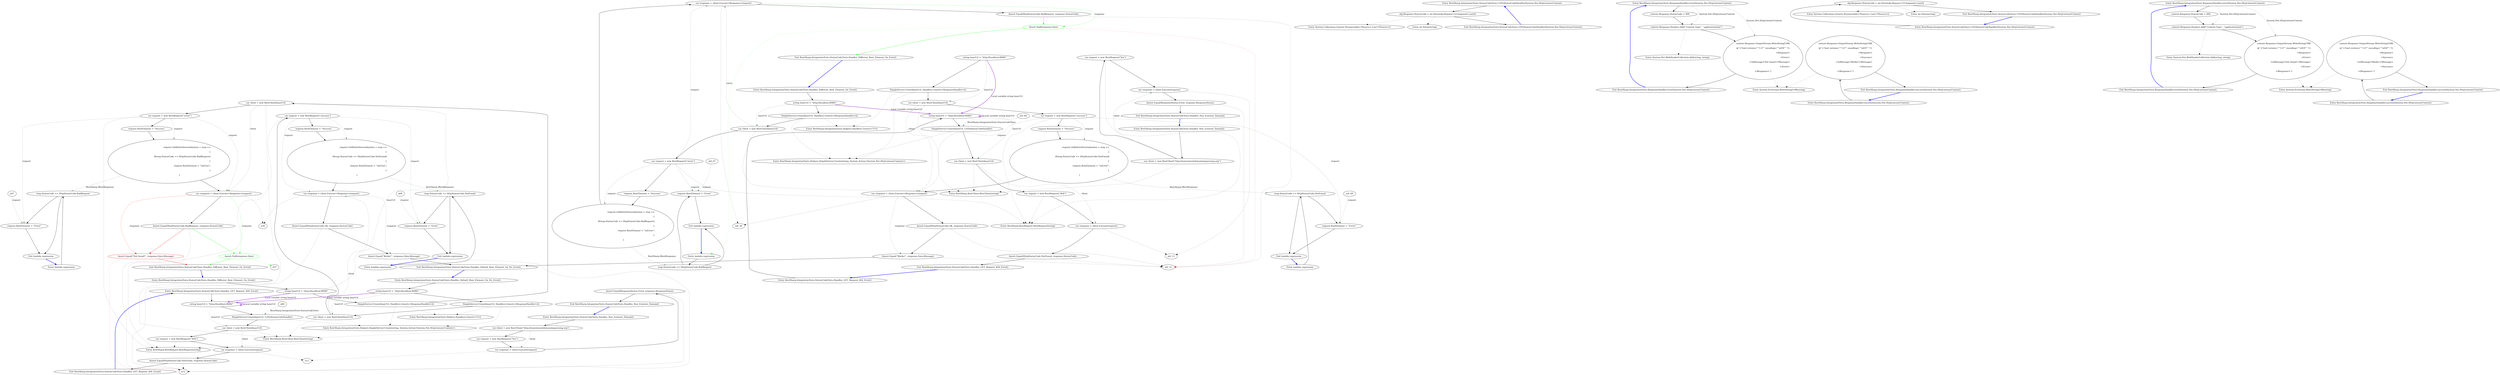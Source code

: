 digraph  {
n0 [label="Entry RestSharp.IntegrationTests.StatusCodeTests.Handles_GET_Request_404_Error()", span="10-10", cluster="RestSharp.IntegrationTests.StatusCodeTests.Handles_GET_Request_404_Error()"];
n1 [label="string baseUrl = ''http://localhost:8080/''", span="12-12", cluster="RestSharp.IntegrationTests.StatusCodeTests.Handles_GET_Request_404_Error()"];
n2 [label="SimpleServer.Create(baseUrl, UrlToStatusCodeHandler)", span="13-13", cluster="RestSharp.IntegrationTests.StatusCodeTests.Handles_GET_Request_404_Error()"];
n3 [label="var client = new RestClient(baseUrl)", span="15-15", cluster="RestSharp.IntegrationTests.StatusCodeTests.Handles_GET_Request_404_Error()"];
n8 [label="Entry RestSharp.IntegrationTests.Helpers.SimpleServer.Create(string, System.Action<System.Net.HttpListenerContext>)", span="12-12", cluster="RestSharp.IntegrationTests.Helpers.SimpleServer.Create(string, System.Action<System.Net.HttpListenerContext>)"];
n4 [label="var request = new RestRequest(''404'')", span="16-16", cluster="RestSharp.IntegrationTests.StatusCodeTests.Handles_GET_Request_404_Error()"];
n5 [label="var response = client.Execute(request)", span="17-17", cluster="RestSharp.IntegrationTests.StatusCodeTests.Handles_GET_Request_404_Error()"];
n9 [label="Entry RestSharp.RestClient.RestClient(string)", span="66-66", cluster="RestSharp.RestClient.RestClient(string)"];
n10 [label="Entry RestSharp.RestRequest.RestRequest(string)", span="80-80", cluster="RestSharp.RestRequest.RestRequest(string)"];
n6 [label="Assert.Equal(HttpStatusCode.NotFound, response.StatusCode)", span="19-19", cluster="RestSharp.IntegrationTests.StatusCodeTests.Handles_GET_Request_404_Error()"];
n7 [label="Exit RestSharp.IntegrationTests.StatusCodeTests.Handles_GET_Request_404_Error()", span="10-10", cluster="RestSharp.IntegrationTests.StatusCodeTests.Handles_GET_Request_404_Error()"];
n13 [label="Entry RestSharp.IntegrationTests.StatusCodeTests.UrlToStatusCodeHandler(System.Net.HttpListenerContext)", span="23-23", cluster="RestSharp.IntegrationTests.StatusCodeTests.UrlToStatusCodeHandler(System.Net.HttpListenerContext)"];
n14 [label="obj.Response.StatusCode = int.Parse(obj.Request.Url.Segments.Last())", span="25-25", cluster="RestSharp.IntegrationTests.StatusCodeTests.UrlToStatusCodeHandler(System.Net.HttpListenerContext)"];
n15 [label="Exit RestSharp.IntegrationTests.StatusCodeTests.UrlToStatusCodeHandler(System.Net.HttpListenerContext)", span="23-23", cluster="RestSharp.IntegrationTests.StatusCodeTests.UrlToStatusCodeHandler(System.Net.HttpListenerContext)"];
n16 [label="Entry System.Collections.Generic.IEnumerable<TSource>.Last<TSource>()", span="0-0", cluster="System.Collections.Generic.IEnumerable<TSource>.Last<TSource>()"];
n17 [label="Entry int.Parse(string)", span="0-0", cluster="int.Parse(string)"];
n18 [label="Entry RestSharp.IntegrationTests.StatusCodeTests.Handles_Non_Existent_Domain()", span="33-33", cluster="RestSharp.IntegrationTests.StatusCodeTests.Handles_Non_Existent_Domain()"];
n19 [label="var client = new RestClient(''http://nonexistantdomainimguessing.org'')", span="35-35", cluster="RestSharp.IntegrationTests.StatusCodeTests.Handles_Non_Existent_Domain()"];
n20 [label="var request = new RestRequest(''foo'')", span="36-36", cluster="RestSharp.IntegrationTests.StatusCodeTests.Handles_Non_Existent_Domain()"];
n21 [label="var response = client.Execute(request)", span="37-37", cluster="RestSharp.IntegrationTests.StatusCodeTests.Handles_Non_Existent_Domain()"];
n22 [label="Assert.Equal(ResponseStatus.Error, response.ResponseStatus)", span="38-38", cluster="RestSharp.IntegrationTests.StatusCodeTests.Handles_Non_Existent_Domain()"];
n23 [label="Exit RestSharp.IntegrationTests.StatusCodeTests.Handles_Non_Existent_Domain()", span="33-33", cluster="RestSharp.IntegrationTests.StatusCodeTests.Handles_Non_Existent_Domain()"];
n24 [label="Entry RestSharp.IntegrationTests.StatusCodeTests.Handles_Different_Root_Element_On_Error()", span="42-42", cluster="RestSharp.IntegrationTests.StatusCodeTests.Handles_Different_Root_Element_On_Error()"];
n25 [label="string baseUrl = ''http://localhost:8080/''", span="44-44", cluster="RestSharp.IntegrationTests.StatusCodeTests.Handles_Different_Root_Element_On_Error()"];
n26 [label="SimpleServer.Create(baseUrl, Handlers.Generic<ResponseHandler>())", span="45-45", cluster="RestSharp.IntegrationTests.StatusCodeTests.Handles_Different_Root_Element_On_Error()"];
n27 [label="var client = new RestClient(baseUrl)", span="47-47", cluster="RestSharp.IntegrationTests.StatusCodeTests.Handles_Different_Root_Element_On_Error()"];
n35 [label="Entry RestSharp.IntegrationTests.Helpers.Handlers.Generic<T>()", span="56-56", cluster="RestSharp.IntegrationTests.Helpers.Handlers.Generic<T>()"];
n28 [label="var request = new RestRequest(''error'')", span="48-48", cluster="RestSharp.IntegrationTests.StatusCodeTests.Handles_Different_Root_Element_On_Error()"];
n31 [label="var response = client.Execute<Response>(request)", span="58-58", cluster="RestSharp.IntegrationTests.StatusCodeTests.Handles_Different_Root_Element_On_Error()"];
n29 [label="request.RootElement = ''Success''", span="49-49", cluster="RestSharp.IntegrationTests.StatusCodeTests.Handles_Different_Root_Element_On_Error()"];
n30 [label="request.OnBeforeDeserialization = resp =>\r\n				{\r\n					if(resp.StatusCode == HttpStatusCode.BadRequest)\r\n					{\r\n						request.RootElement = ''\\nError'';\r\n					}\r\n				}", span="50-56", cluster="RestSharp.IntegrationTests.StatusCodeTests.Handles_Different_Root_Element_On_Error()"];
n39 [label="request.RootElement = ''Error''", span="54-54", cluster="lambda expression"];
n38 [label="resp.StatusCode == HttpStatusCode.BadRequest", span="52-52", cluster="lambda expression"];
n32 [label="Assert.Equal(HttpStatusCode.BadRequest, response.StatusCode)", span="60-60", cluster="RestSharp.IntegrationTests.StatusCodeTests.Handles_Different_Root_Element_On_Error()"];
n33 [color=red, community=0, label="Assert.Equal(''Not found!'', response.Data.Message)", span="61-61", cluster="RestSharp.IntegrationTests.StatusCodeTests.Handles_Different_Root_Element_On_Error()"];
d33 [color=green, community=0, label="Assert.Null(response.Data)", span="61-61", cluster="RestSharp.IntegrationTests.StatusCodeTests.Handles_Different_Root_Element_On_Error()"];
n34 [label="Exit RestSharp.IntegrationTests.StatusCodeTests.Handles_Different_Root_Element_On_Error()", span="42-42", cluster="RestSharp.IntegrationTests.StatusCodeTests.Handles_Different_Root_Element_On_Error()"];
n37 [label="Entry lambda expression", span="50-56", cluster="lambda expression"];
n40 [label="Exit lambda expression", span="50-56", cluster="lambda expression"];
n41 [label="Entry RestSharp.IntegrationTests.StatusCodeTests.Handles_Default_Root_Element_On_No_Error()", span="66-66", cluster="RestSharp.IntegrationTests.StatusCodeTests.Handles_Default_Root_Element_On_No_Error()"];
n42 [label="string baseUrl = ''http://localhost:8080/''", span="68-68", cluster="RestSharp.IntegrationTests.StatusCodeTests.Handles_Default_Root_Element_On_No_Error()"];
n43 [label="SimpleServer.Create(baseUrl, Handlers.Generic<ResponseHandler>())", span="69-69", cluster="RestSharp.IntegrationTests.StatusCodeTests.Handles_Default_Root_Element_On_No_Error()"];
n44 [label="var client = new RestClient(baseUrl)", span="71-71", cluster="RestSharp.IntegrationTests.StatusCodeTests.Handles_Default_Root_Element_On_No_Error()"];
n45 [label="var request = new RestRequest(''success'')", span="72-72", cluster="RestSharp.IntegrationTests.StatusCodeTests.Handles_Default_Root_Element_On_No_Error()"];
n48 [label="var response = client.Execute<Response>(request)", span="82-82", cluster="RestSharp.IntegrationTests.StatusCodeTests.Handles_Default_Root_Element_On_No_Error()"];
n46 [label="request.RootElement = ''Success''", span="73-73", cluster="RestSharp.IntegrationTests.StatusCodeTests.Handles_Default_Root_Element_On_No_Error()"];
n47 [label="request.OnBeforeDeserialization = resp =>\r\n				{\r\n					if(resp.StatusCode == HttpStatusCode.NotFound)\r\n					{\r\n						request.RootElement = ''\\nError'';\r\n					}\r\n				}", span="74-80", cluster="RestSharp.IntegrationTests.StatusCodeTests.Handles_Default_Root_Element_On_No_Error()"];
n54 [label="request.RootElement = ''Error''", span="78-78", cluster="lambda expression"];
n53 [label="resp.StatusCode == HttpStatusCode.NotFound", span="76-76", cluster="lambda expression"];
n49 [label="Assert.Equal(HttpStatusCode.OK, response.StatusCode)", span="84-84", cluster="RestSharp.IntegrationTests.StatusCodeTests.Handles_Default_Root_Element_On_No_Error()"];
n50 [label="Assert.Equal(''Works!'', response.Data.Message)", span="85-85", cluster="RestSharp.IntegrationTests.StatusCodeTests.Handles_Default_Root_Element_On_No_Error()"];
n51 [label="Exit RestSharp.IntegrationTests.StatusCodeTests.Handles_Default_Root_Element_On_No_Error()", span="66-66", cluster="RestSharp.IntegrationTests.StatusCodeTests.Handles_Default_Root_Element_On_No_Error()"];
n52 [label="Entry lambda expression", span="74-80", cluster="lambda expression"];
n55 [label="Exit lambda expression", span="74-80", cluster="lambda expression"];
n56 [label="Entry RestSharp.IntegrationTests.ResponseHandler.error(System.Net.HttpListenerContext)", span="92-92", cluster="RestSharp.IntegrationTests.ResponseHandler.error(System.Net.HttpListenerContext)"];
n57 [label="context.Response.StatusCode = 400", span="94-94", cluster="RestSharp.IntegrationTests.ResponseHandler.error(System.Net.HttpListenerContext)"];
n58 [label="context.Response.Headers.Add(''Content-Type'', ''application/xml'')", span="95-95", cluster="RestSharp.IntegrationTests.ResponseHandler.error(System.Net.HttpListenerContext)"];
n59 [label="context.Response.OutputStream.WriteStringUtf8(\r\n@''<?xml version=''''1.0'''' encoding=''''utf-8'''' ?>\r\n<Response>\r\n	<Error>\r\n		<\\nMessage>Not found!</Message>\r\n	</Error>\r\n</Response>'')", span="96-102", cluster="RestSharp.IntegrationTests.ResponseHandler.error(System.Net.HttpListenerContext)"];
n61 [label="Entry System.Net.WebHeaderCollection.Add(string, string)", span="0-0", cluster="System.Net.WebHeaderCollection.Add(string, string)"];
n60 [label="Exit RestSharp.IntegrationTests.ResponseHandler.error(System.Net.HttpListenerContext)", span="92-92", cluster="RestSharp.IntegrationTests.ResponseHandler.error(System.Net.HttpListenerContext)"];
n62 [label="Entry System.IO.Stream.WriteStringUtf8(string)", span="7-7", cluster="System.IO.Stream.WriteStringUtf8(string)"];
n63 [label="Entry RestSharp.IntegrationTests.ResponseHandler.success(System.Net.HttpListenerContext)", span="104-104", cluster="RestSharp.IntegrationTests.ResponseHandler.success(System.Net.HttpListenerContext)"];
n64 [label="context.Response.OutputStream.WriteStringUtf8(\r\n@''<?xml version=''''1.0'''' encoding=''''utf-8'''' ?>\r\n<Response>\r\n	<Success>\r\n		<\\nMessage>Works!</Message>\r\n	</Success>\r\n</Response>'')", span="106-112", cluster="RestSharp.IntegrationTests.ResponseHandler.success(System.Net.HttpListenerContext)"];
n65 [label="Exit RestSharp.IntegrationTests.ResponseHandler.success(System.Net.HttpListenerContext)", span="104-104", cluster="RestSharp.IntegrationTests.ResponseHandler.success(System.Net.HttpListenerContext)"];
m0_42 [label="string baseUrl = ''http://localhost:8080/''", span="68-68", cluster="RestSharp.IntegrationTests.StatusCodeTests.Handles_Default_Root_Element_On_No_Error()", file="StatusCodeTests.cs"];
m0_43 [label="SimpleServer.Create(baseUrl, Handlers.Generic<ResponseHandler>())", span="69-69", cluster="RestSharp.IntegrationTests.StatusCodeTests.Handles_Default_Root_Element_On_No_Error()", file="StatusCodeTests.cs"];
m0_44 [label="var client = new RestClient(baseUrl)", span="71-71", cluster="RestSharp.IntegrationTests.StatusCodeTests.Handles_Default_Root_Element_On_No_Error()", file="StatusCodeTests.cs"];
m0_45 [label="var request = new RestRequest(''success'')", span="72-72", cluster="RestSharp.IntegrationTests.StatusCodeTests.Handles_Default_Root_Element_On_No_Error()", file="StatusCodeTests.cs"];
m0_48 [label="var response = client.Execute<Response>(request)", span="82-82", cluster="RestSharp.IntegrationTests.StatusCodeTests.Handles_Default_Root_Element_On_No_Error()", file="StatusCodeTests.cs"];
m0_46 [label="request.RootElement = ''Success''", span="73-73", cluster="RestSharp.IntegrationTests.StatusCodeTests.Handles_Default_Root_Element_On_No_Error()", file="StatusCodeTests.cs"];
m0_47 [label="request.OnBeforeDeserialization = resp =>\r\n				{\r\n					if(resp.StatusCode == HttpStatusCode.NotFound)\r\n					{\r\n						request.RootElement = ''\\nError'';\r\n					}\r\n				}", span="74-80", cluster="RestSharp.IntegrationTests.StatusCodeTests.Handles_Default_Root_Element_On_No_Error()", file="StatusCodeTests.cs"];
m0_49 [label="Assert.Equal(HttpStatusCode.OK, response.StatusCode)", span="84-84", cluster="RestSharp.IntegrationTests.StatusCodeTests.Handles_Default_Root_Element_On_No_Error()", file="StatusCodeTests.cs"];
m0_50 [label="Assert.Equal(''Works!'', response.Data.Message)", span="85-85", cluster="RestSharp.IntegrationTests.StatusCodeTests.Handles_Default_Root_Element_On_No_Error()", file="StatusCodeTests.cs"];
m0_16 [label="Entry System.Collections.Generic.IEnumerable<TSource>.Last<TSource>()", span="0-0", cluster="System.Collections.Generic.IEnumerable<TSource>.Last<TSource>()", file="StatusCodeTests.cs"];
m0_17 [label="Entry int.Parse(string)", span="0-0", cluster="int.Parse(string)", file="StatusCodeTests.cs"];
m0_35 [label="Entry RestSharp.IntegrationTests.Helpers.Handlers.Generic<T>()", span="56-56", cluster="RestSharp.IntegrationTests.Helpers.Handlers.Generic<T>()", file="StatusCodeTests.cs"];
m0_8 [label="Entry RestSharp.IntegrationTests.Helpers.SimpleServer.Create(string, System.Action<System.Net.HttpListenerContext>)", span="12-12", cluster="RestSharp.IntegrationTests.Helpers.SimpleServer.Create(string, System.Action<System.Net.HttpListenerContext>)", file="StatusCodeTests.cs"];
m0_18 [label="Entry RestSharp.IntegrationTests.StatusCodeTests.Handles_Non_Existent_Domain()", span="33-33", cluster="RestSharp.IntegrationTests.StatusCodeTests.Handles_Non_Existent_Domain()", file="StatusCodeTests.cs"];
m0_19 [label="var client = new RestClient(''http://nonexistantdomainimguessing.org'')", span="35-35", cluster="RestSharp.IntegrationTests.StatusCodeTests.Handles_Non_Existent_Domain()", file="StatusCodeTests.cs"];
m0_20 [label="var request = new RestRequest(''foo'')", span="36-36", cluster="RestSharp.IntegrationTests.StatusCodeTests.Handles_Non_Existent_Domain()", file="StatusCodeTests.cs"];
m0_21 [label="var response = client.Execute(request)", span="37-37", cluster="RestSharp.IntegrationTests.StatusCodeTests.Handles_Non_Existent_Domain()", file="StatusCodeTests.cs"];
m0_22 [label="Assert.Equal(ResponseStatus.Error, response.ResponseStatus)", span="38-38", cluster="RestSharp.IntegrationTests.StatusCodeTests.Handles_Non_Existent_Domain()", file="StatusCodeTests.cs"];
m0_23 [label="Exit RestSharp.IntegrationTests.StatusCodeTests.Handles_Non_Existent_Domain()", span="33-33", cluster="RestSharp.IntegrationTests.StatusCodeTests.Handles_Non_Existent_Domain()", file="StatusCodeTests.cs"];
m0_24 [label="Entry RestSharp.IntegrationTests.StatusCodeTests.Handles_Different_Root_Element_On_Error()", span="42-42", cluster="RestSharp.IntegrationTests.StatusCodeTests.Handles_Different_Root_Element_On_Error()", file="StatusCodeTests.cs"];
m0_25 [label="string baseUrl = ''http://localhost:8080/''", span="44-44", cluster="RestSharp.IntegrationTests.StatusCodeTests.Handles_Different_Root_Element_On_Error()", file="StatusCodeTests.cs"];
m0_26 [label="SimpleServer.Create(baseUrl, Handlers.Generic<ResponseHandler>())", span="45-45", cluster="RestSharp.IntegrationTests.StatusCodeTests.Handles_Different_Root_Element_On_Error()", file="StatusCodeTests.cs"];
m0_27 [label="var client = new RestClient(baseUrl)", span="47-47", cluster="RestSharp.IntegrationTests.StatusCodeTests.Handles_Different_Root_Element_On_Error()", file="StatusCodeTests.cs"];
m0_28 [label="var request = new RestRequest(''error'')", span="48-48", cluster="RestSharp.IntegrationTests.StatusCodeTests.Handles_Different_Root_Element_On_Error()", file="StatusCodeTests.cs"];
m0_31 [label="var response = client.Execute<Response>(request)", span="58-58", cluster="RestSharp.IntegrationTests.StatusCodeTests.Handles_Different_Root_Element_On_Error()", file="StatusCodeTests.cs"];
m0_29 [label="request.RootElement = ''Success''", span="49-49", cluster="RestSharp.IntegrationTests.StatusCodeTests.Handles_Different_Root_Element_On_Error()", file="StatusCodeTests.cs"];
m0_30 [label="request.OnBeforeDeserialization = resp =>\r\n				{\r\n					if(resp.StatusCode == HttpStatusCode.BadRequest)\r\n					{\r\n						request.RootElement = ''\\nError'';\r\n					}\r\n				}", span="50-56", cluster="RestSharp.IntegrationTests.StatusCodeTests.Handles_Different_Root_Element_On_Error()", file="StatusCodeTests.cs"];
m0_32 [label="Assert.Equal(HttpStatusCode.BadRequest, response.StatusCode)", span="60-60", cluster="RestSharp.IntegrationTests.StatusCodeTests.Handles_Different_Root_Element_On_Error()", file="StatusCodeTests.cs"];
m0_33 [color=green, community=0, label="Assert.Null(response.Data)", span="61-61", cluster="RestSharp.IntegrationTests.StatusCodeTests.Handles_Different_Root_Element_On_Error()", file="StatusCodeTests.cs"];
m0_34 [label="Exit RestSharp.IntegrationTests.StatusCodeTests.Handles_Different_Root_Element_On_Error()", span="42-42", cluster="RestSharp.IntegrationTests.StatusCodeTests.Handles_Different_Root_Element_On_Error()", file="StatusCodeTests.cs"];
m0_56 [label="Entry RestSharp.IntegrationTests.ResponseHandler.error(System.Net.HttpListenerContext)", span="92-92", cluster="RestSharp.IntegrationTests.ResponseHandler.error(System.Net.HttpListenerContext)", file="StatusCodeTests.cs"];
m0_57 [label="context.Response.StatusCode = 400", span="94-94", cluster="RestSharp.IntegrationTests.ResponseHandler.error(System.Net.HttpListenerContext)", file="StatusCodeTests.cs"];
m0_58 [label="context.Response.Headers.Add(''Content-Type'', ''application/xml'')", span="95-95", cluster="RestSharp.IntegrationTests.ResponseHandler.error(System.Net.HttpListenerContext)", file="StatusCodeTests.cs"];
m0_59 [label="context.Response.OutputStream.WriteStringUtf8(\r\n@''<?xml version=''''1.0'''' encoding=''''utf-8'''' ?>\r\n<Response>\r\n	<Error>\r\n		<\\nMessage>Not found!</Message>\r\n	</Error>\r\n</Response>'')", span="96-102", cluster="RestSharp.IntegrationTests.ResponseHandler.error(System.Net.HttpListenerContext)", file="StatusCodeTests.cs"];
m0_60 [label="Exit RestSharp.IntegrationTests.ResponseHandler.error(System.Net.HttpListenerContext)", span="92-92", cluster="RestSharp.IntegrationTests.ResponseHandler.error(System.Net.HttpListenerContext)", file="StatusCodeTests.cs"];
m0_62 [label="Entry System.IO.Stream.WriteStringUtf8(string)", span="7-7", cluster="System.IO.Stream.WriteStringUtf8(string)", file="StatusCodeTests.cs"];
m0_10 [label="Entry RestSharp.RestRequest.RestRequest(string)", span="80-80", cluster="RestSharp.RestRequest.RestRequest(string)", file="StatusCodeTests.cs"];
m0_61 [label="Entry System.Net.WebHeaderCollection.Add(string, string)", span="0-0", cluster="System.Net.WebHeaderCollection.Add(string, string)", file="StatusCodeTests.cs"];
m0_0 [label="Entry RestSharp.IntegrationTests.StatusCodeTests.Handles_GET_Request_404_Error()", span="10-10", cluster="RestSharp.IntegrationTests.StatusCodeTests.Handles_GET_Request_404_Error()", file="StatusCodeTests.cs"];
m0_1 [label="string baseUrl = ''http://localhost:8080/''", span="12-12", cluster="RestSharp.IntegrationTests.StatusCodeTests.Handles_GET_Request_404_Error()", file="StatusCodeTests.cs"];
m0_2 [label="SimpleServer.Create(baseUrl, UrlToStatusCodeHandler)", span="13-13", cluster="RestSharp.IntegrationTests.StatusCodeTests.Handles_GET_Request_404_Error()", file="StatusCodeTests.cs"];
m0_3 [label="var client = new RestClient(baseUrl)", span="15-15", cluster="RestSharp.IntegrationTests.StatusCodeTests.Handles_GET_Request_404_Error()", file="StatusCodeTests.cs"];
m0_4 [label="var request = new RestRequest(''404'')", span="16-16", cluster="RestSharp.IntegrationTests.StatusCodeTests.Handles_GET_Request_404_Error()", file="StatusCodeTests.cs"];
m0_5 [label="var response = client.Execute(request)", span="17-17", cluster="RestSharp.IntegrationTests.StatusCodeTests.Handles_GET_Request_404_Error()", file="StatusCodeTests.cs"];
m0_6 [label="Assert.Equal(HttpStatusCode.NotFound, response.StatusCode)", span="19-19", cluster="RestSharp.IntegrationTests.StatusCodeTests.Handles_GET_Request_404_Error()", file="StatusCodeTests.cs"];
m0_7 [label="Exit RestSharp.IntegrationTests.StatusCodeTests.Handles_GET_Request_404_Error()", span="10-10", cluster="RestSharp.IntegrationTests.StatusCodeTests.Handles_GET_Request_404_Error()", file="StatusCodeTests.cs"];
m0_63 [label="Entry RestSharp.IntegrationTests.ResponseHandler.success(System.Net.HttpListenerContext)", span="104-104", cluster="RestSharp.IntegrationTests.ResponseHandler.success(System.Net.HttpListenerContext)", file="StatusCodeTests.cs"];
m0_64 [label="context.Response.OutputStream.WriteStringUtf8(\r\n@''<?xml version=''''1.0'''' encoding=''''utf-8'''' ?>\r\n<Response>\r\n	<Success>\r\n		<\\nMessage>Works!</Message>\r\n	</Success>\r\n</Response>'')", span="106-112", cluster="RestSharp.IntegrationTests.ResponseHandler.success(System.Net.HttpListenerContext)", file="StatusCodeTests.cs"];
m0_65 [label="Exit RestSharp.IntegrationTests.ResponseHandler.success(System.Net.HttpListenerContext)", span="104-104", cluster="RestSharp.IntegrationTests.ResponseHandler.success(System.Net.HttpListenerContext)", file="StatusCodeTests.cs"];
m0_13 [label="Entry RestSharp.IntegrationTests.StatusCodeTests.UrlToStatusCodeHandler(System.Net.HttpListenerContext)", span="23-23", cluster="RestSharp.IntegrationTests.StatusCodeTests.UrlToStatusCodeHandler(System.Net.HttpListenerContext)", file="StatusCodeTests.cs"];
m0_14 [label="obj.Response.StatusCode = int.Parse(obj.Request.Url.Segments.Last())", span="25-25", cluster="RestSharp.IntegrationTests.StatusCodeTests.UrlToStatusCodeHandler(System.Net.HttpListenerContext)", file="StatusCodeTests.cs"];
m0_15 [label="Exit RestSharp.IntegrationTests.StatusCodeTests.UrlToStatusCodeHandler(System.Net.HttpListenerContext)", span="23-23", cluster="RestSharp.IntegrationTests.StatusCodeTests.UrlToStatusCodeHandler(System.Net.HttpListenerContext)", file="StatusCodeTests.cs"];
m0_52 [label="Entry lambda expression", span="74-80", cluster="lambda expression", file="StatusCodeTests.cs"];
m0_39 [label="request.RootElement = ''Error''", span="54-54", cluster="lambda expression", file="StatusCodeTests.cs"];
m0_38 [label="resp.StatusCode == HttpStatusCode.BadRequest", span="52-52", cluster="lambda expression", file="StatusCodeTests.cs"];
m0_37 [label="Entry lambda expression", span="50-56", cluster="lambda expression", file="StatusCodeTests.cs"];
m0_40 [label="Exit lambda expression", span="50-56", cluster="lambda expression", file="StatusCodeTests.cs"];
m0_54 [label="request.RootElement = ''Error''", span="78-78", cluster="lambda expression", file="StatusCodeTests.cs"];
m0_53 [label="resp.StatusCode == HttpStatusCode.NotFound", span="76-76", cluster="lambda expression", file="StatusCodeTests.cs"];
m0_55 [label="Exit lambda expression", span="74-80", cluster="lambda expression", file="StatusCodeTests.cs"];
m0_9 [label="Entry RestSharp.RestClient.RestClient(string)", span="66-66", cluster="RestSharp.RestClient.RestClient(string)", file="StatusCodeTests.cs"];
n11;
n12;
n36;
d37;
n66;
n67;
n68;
m0_36;
m0_12;
m0_11;
m0_66;
m0_67;
m0_68;
n0 -> n1  [key=0, style=solid];
n1 -> n1  [key=3, color=darkorchid, label="Local variable string baseUrl", style=bold];
n1 -> n2  [key=0, style=solid];
n1 -> n3  [key=1, color=darkseagreen4, label=baseUrl, style=dashed];
n2 -> n3  [key=0, style=solid];
n2 -> n8  [key=2, style=dotted];
n3 -> n4  [key=0, style=solid];
n3 -> n5  [key=1, color=darkseagreen4, label=client, style=dashed];
n3 -> n9  [key=2, style=dotted];
n4 -> n5  [key=0, style=solid];
n4 -> n10  [key=2, style=dotted];
n5 -> n6  [key=0, style=solid];
n5 -> n11  [key=2, style=dotted];
n6 -> n7  [key=0, style=solid];
n6 -> n12  [key=2, style=dotted];
n7 -> n0  [key=0, color=blue, style=bold];
n13 -> n14  [key=0, style=solid];
n14 -> n15  [key=0, style=solid];
n14 -> n16  [key=2, style=dotted];
n14 -> n17  [key=2, style=dotted];
n15 -> n13  [key=0, color=blue, style=bold];
n18 -> n19  [key=0, style=solid];
n19 -> n9  [key=2, style=dotted];
n19 -> n20  [key=0, style=solid];
n19 -> n21  [key=1, color=darkseagreen4, label=client, style=dashed];
n20 -> n10  [key=2, style=dotted];
n20 -> n21  [key=0, style=solid];
n21 -> n11  [key=2, style=dotted];
n21 -> n22  [key=0, style=solid];
n22 -> n12  [key=2, style=dotted];
n22 -> n23  [key=0, style=solid];
n23 -> n18  [key=0, color=blue, style=bold];
n24 -> n25  [key=0, style=solid];
n25 -> n1  [key=3, color=darkorchid, label="Local variable string baseUrl", style=bold];
n25 -> n26  [key=0, style=solid];
n25 -> n27  [key=1, color=darkseagreen4, label=baseUrl, style=dashed];
n26 -> n8  [key=2, style=dotted];
n26 -> n27  [key=0, style=solid];
n26 -> n35  [key=2, style=dotted];
n27 -> n9  [key=2, style=dotted];
n27 -> n28  [key=0, style=solid];
n27 -> n31  [key=1, color=darkseagreen4, label=client, style=dashed];
n28 -> n10  [key=2, style=dotted];
n28 -> n29  [key=0, style=solid];
n28 -> n30  [key=1, color=darkseagreen4, label=request, style=dashed];
n28 -> n31  [key=1, color=darkseagreen4, label=request, style=dashed];
n28 -> n39  [key=1, color=darkseagreen4, label=request, style=dashed];
n31 -> n32  [key=0, style=solid];
n31 -> n33  [key=1, color=red, label=response, style=dashed];
n31 -> d33  [key=1, color=green, label=response, style=dashed];
n31 -> n36  [key=2, style=dotted];
n29 -> n30  [key=0, style=solid];
n30 -> n31  [key=0, style=solid];
n30 -> n38  [key=1, color=darkseagreen4, label="RestSharp.IRestResponse", style=dashed];
n39 -> n40  [key=0, style=solid];
n38 -> n39  [key=0, style=solid];
n38 -> n40  [key=0, style=solid];
n32 -> n12  [key=2, style=dotted];
n32 -> n33  [key=0, color=red, style=solid];
n32 -> d33  [key=0, color=green, style=solid];
n33 -> n12  [key=2, color=red, style=dotted];
n33 -> n34  [key=0, color=red, style=solid];
d33 -> n34  [key=0, color=green, style=solid];
d33 -> d37  [key=2, color=green, style=dotted];
n34 -> n24  [key=0, color=blue, style=bold];
n37 -> n38  [key=0, style=solid];
n40 -> n37  [key=0, color=blue, style=bold];
n41 -> n42  [key=0, style=solid];
n42 -> n1  [key=3, color=darkorchid, label="Local variable string baseUrl", style=bold];
n42 -> n43  [key=0, style=solid];
n42 -> n44  [key=1, color=darkseagreen4, label=baseUrl, style=dashed];
n43 -> n8  [key=2, style=dotted];
n43 -> n35  [key=2, style=dotted];
n43 -> n44  [key=0, style=solid];
n44 -> n9  [key=2, style=dotted];
n44 -> n45  [key=0, style=solid];
n44 -> n48  [key=1, color=darkseagreen4, label=client, style=dashed];
n45 -> n10  [key=2, style=dotted];
n45 -> n46  [key=0, style=solid];
n45 -> n47  [key=1, color=darkseagreen4, label=request, style=dashed];
n45 -> n48  [key=1, color=darkseagreen4, label=request, style=dashed];
n45 -> n54  [key=1, color=darkseagreen4, label=request, style=dashed];
n48 -> n36  [key=2, style=dotted];
n48 -> n49  [key=0, style=solid];
n48 -> n50  [key=1, color=darkseagreen4, label=response, style=dashed];
n46 -> n47  [key=0, style=solid];
n47 -> n48  [key=0, style=solid];
n47 -> n53  [key=1, color=darkseagreen4, label="RestSharp.IRestResponse", style=dashed];
n54 -> n55  [key=0, style=solid];
n53 -> n54  [key=0, style=solid];
n53 -> n55  [key=0, style=solid];
n49 -> n12  [key=2, style=dotted];
n49 -> n50  [key=0, style=solid];
n50 -> n12  [key=2, style=dotted];
n50 -> n51  [key=0, style=solid];
n51 -> n41  [key=0, color=blue, style=bold];
n52 -> n53  [key=0, style=solid];
n55 -> n52  [key=0, color=blue, style=bold];
n56 -> n57  [key=0, style=solid];
n56 -> n58  [key=1, color=darkseagreen4, label="System.Net.HttpListenerContext", style=dashed];
n56 -> n59  [key=1, color=darkseagreen4, label="System.Net.HttpListenerContext", style=dashed];
n57 -> n58  [key=0, style=solid];
n58 -> n59  [key=0, style=solid];
n58 -> n61  [key=2, style=dotted];
n59 -> n60  [key=0, style=solid];
n59 -> n62  [key=2, style=dotted];
n60 -> n56  [key=0, color=blue, style=bold];
n63 -> n64  [key=0, style=solid];
n64 -> n62  [key=2, style=dotted];
n64 -> n65  [key=0, style=solid];
n65 -> n63  [key=0, color=blue, style=bold];
m0_42 -> m0_1  [key=3, color=darkorchid, label="Local variable string baseUrl", style=bold];
m0_42 -> m0_43  [key=0, style=solid];
m0_42 -> m0_44  [key=1, color=darkseagreen4, label=baseUrl, style=dashed];
m0_43 -> m0_8  [key=2, style=dotted];
m0_43 -> m0_35  [key=2, style=dotted];
m0_43 -> m0_44  [key=0, style=solid];
m0_44 -> m0_9  [key=2, style=dotted];
m0_44 -> m0_45  [key=0, style=solid];
m0_44 -> m0_48  [key=1, color=darkseagreen4, label=client, style=dashed];
m0_45 -> m0_10  [key=2, style=dotted];
m0_45 -> m0_46  [key=0, style=solid];
m0_45 -> m0_47  [key=1, color=darkseagreen4, label=request, style=dashed];
m0_45 -> m0_48  [key=1, color=darkseagreen4, label=request, style=dashed];
m0_45 -> m0_54  [key=1, color=darkseagreen4, label=request, style=dashed];
m0_48 -> m0_36  [key=2, style=dotted];
m0_48 -> m0_49  [key=0, style=solid];
m0_48 -> m0_50  [key=1, color=darkseagreen4, label=response, style=dashed];
m0_46 -> m0_47  [key=0, style=solid];
m0_47 -> m0_48  [key=0, style=solid];
m0_47 -> m0_53  [key=1, color=darkseagreen4, label="RestSharp.IRestResponse", style=dashed];
m0_49 -> m0_12  [key=2, style=dotted];
m0_49 -> m0_50  [key=0, style=solid];
m0_50 -> m0_12  [key=2, style=dotted];
m0_50 -> n51  [key=0, style=solid];
m0_18 -> m0_19  [key=0, style=solid];
m0_19 -> m0_9  [key=2, style=dotted];
m0_19 -> m0_20  [key=0, style=solid];
m0_19 -> m0_21  [key=1, color=darkseagreen4, label=client, style=dashed];
m0_20 -> m0_10  [key=2, style=dotted];
m0_20 -> m0_21  [key=0, style=solid];
m0_21 -> m0_11  [key=2, style=dotted];
m0_21 -> m0_22  [key=0, style=solid];
m0_22 -> m0_12  [key=2, style=dotted];
m0_22 -> m0_23  [key=0, style=solid];
m0_23 -> m0_18  [key=0, color=blue, style=bold];
m0_24 -> m0_25  [key=0, style=solid];
m0_25 -> m0_1  [key=3, color=darkorchid, label="Local variable string baseUrl", style=bold];
m0_25 -> m0_26  [key=0, style=solid];
m0_25 -> m0_27  [key=1, color=darkseagreen4, label=baseUrl, style=dashed];
m0_26 -> m0_8  [key=2, style=dotted];
m0_26 -> m0_27  [key=0, style=solid];
m0_26 -> m0_35  [key=2, style=dotted];
m0_27 -> m0_9  [key=2, style=dotted];
m0_27 -> m0_28  [key=0, style=solid];
m0_27 -> m0_31  [key=1, color=darkseagreen4, label=client, style=dashed];
m0_28 -> m0_10  [key=2, style=dotted];
m0_28 -> m0_29  [key=0, style=solid];
m0_28 -> m0_30  [key=1, color=darkseagreen4, label=request, style=dashed];
m0_28 -> m0_31  [key=1, color=darkseagreen4, label=request, style=dashed];
m0_28 -> m0_39  [key=1, color=darkseagreen4, label=request, style=dashed];
m0_31 -> m0_32  [key=0, style=solid];
m0_31 -> m0_33  [key=1, color=green, label=response, style=dashed];
m0_31 -> m0_36  [key=2, style=dotted];
m0_29 -> m0_30  [key=0, style=solid];
m0_30 -> m0_31  [key=0, style=solid];
m0_30 -> m0_38  [key=1, color=darkseagreen4, label="RestSharp.IRestResponse", style=dashed];
m0_32 -> m0_12  [key=2, style=dotted];
m0_32 -> m0_33  [key=0, color=green, style=solid];
m0_33 -> m0_12  [key=2, color=red, style=dotted];
m0_33 -> m0_34  [key=0, color=green, style=solid];
m0_33 -> m0_37  [key=2, color=green, style=dotted];
m0_34 -> m0_24  [key=0, color=blue, style=bold];
m0_56 -> m0_57  [key=0, style=solid];
m0_56 -> m0_58  [key=1, color=darkseagreen4, label="System.Net.HttpListenerContext", style=dashed];
m0_56 -> m0_59  [key=1, color=darkseagreen4, label="System.Net.HttpListenerContext", style=dashed];
m0_57 -> m0_58  [key=0, style=solid];
m0_58 -> m0_59  [key=0, style=solid];
m0_58 -> m0_61  [key=2, style=dotted];
m0_59 -> m0_60  [key=0, style=solid];
m0_59 -> m0_62  [key=2, style=dotted];
m0_60 -> m0_56  [key=0, color=blue, style=bold];
m0_0 -> m0_1  [key=0, style=solid];
m0_1 -> m0_1  [key=3, color=darkorchid, label="Local variable string baseUrl", style=bold];
m0_1 -> m0_2  [key=0, style=solid];
m0_1 -> m0_3  [key=1, color=darkseagreen4, label=baseUrl, style=dashed];
m0_2 -> m0_3  [key=0, style=solid];
m0_2 -> m0_8  [key=2, style=dotted];
m0_3 -> m0_4  [key=0, style=solid];
m0_3 -> m0_5  [key=1, color=darkseagreen4, label=client, style=dashed];
m0_3 -> m0_9  [key=2, style=dotted];
m0_4 -> m0_5  [key=0, style=solid];
m0_4 -> m0_10  [key=2, style=dotted];
m0_5 -> m0_6  [key=0, style=solid];
m0_5 -> m0_11  [key=2, style=dotted];
m0_6 -> m0_7  [key=0, style=solid];
m0_6 -> m0_12  [key=2, style=dotted];
m0_7 -> m0_0  [key=0, color=blue, style=bold];
m0_63 -> m0_64  [key=0, style=solid];
m0_64 -> m0_62  [key=2, style=dotted];
m0_64 -> m0_65  [key=0, style=solid];
m0_65 -> m0_63  [key=0, color=blue, style=bold];
m0_13 -> m0_14  [key=0, style=solid];
m0_14 -> m0_15  [key=0, style=solid];
m0_14 -> m0_16  [key=2, style=dotted];
m0_14 -> m0_17  [key=2, style=dotted];
m0_15 -> m0_13  [key=0, color=blue, style=bold];
m0_52 -> m0_53  [key=0, style=solid];
m0_39 -> m0_40  [key=0, style=solid];
m0_38 -> m0_39  [key=0, style=solid];
m0_38 -> m0_40  [key=0, style=solid];
m0_37 -> m0_38  [key=0, style=solid];
m0_40 -> m0_37  [key=0, color=blue, style=bold];
m0_54 -> m0_55  [key=0, style=solid];
m0_53 -> m0_54  [key=0, style=solid];
m0_53 -> m0_55  [key=0, style=solid];
m0_55 -> m0_52  [key=0, color=blue, style=bold];
n66 -> n2  [key=1, color=darkseagreen4, label="RestSharp.IntegrationTests.StatusCodeTests", style=dashed];
n67 -> n39  [key=1, color=darkseagreen4, label=request, style=dashed];
n68 -> n54  [key=1, color=darkseagreen4, label=request, style=dashed];
m0_66 -> m0_2  [key=1, color=darkseagreen4, label="RestSharp.IntegrationTests.StatusCodeTests", style=dashed];
m0_67 -> m0_39  [key=1, color=darkseagreen4, label=request, style=dashed];
m0_68 -> m0_54  [key=1, color=darkseagreen4, label=request, style=dashed];
}
